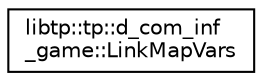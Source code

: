 digraph "Graphical Class Hierarchy"
{
 // LATEX_PDF_SIZE
  edge [fontname="Helvetica",fontsize="10",labelfontname="Helvetica",labelfontsize="10"];
  node [fontname="Helvetica",fontsize="10",shape=record];
  rankdir="LR";
  Node0 [label="libtp::tp::d_com_inf\l_game::LinkMapVars",height=0.2,width=0.4,color="black", fillcolor="white", style="filled",URL="$d3/d33/structlibtp_1_1tp_1_1d__com__inf__game_1_1LinkMapVars.html",tooltip="Holds data about Links position on the current map."];
}
